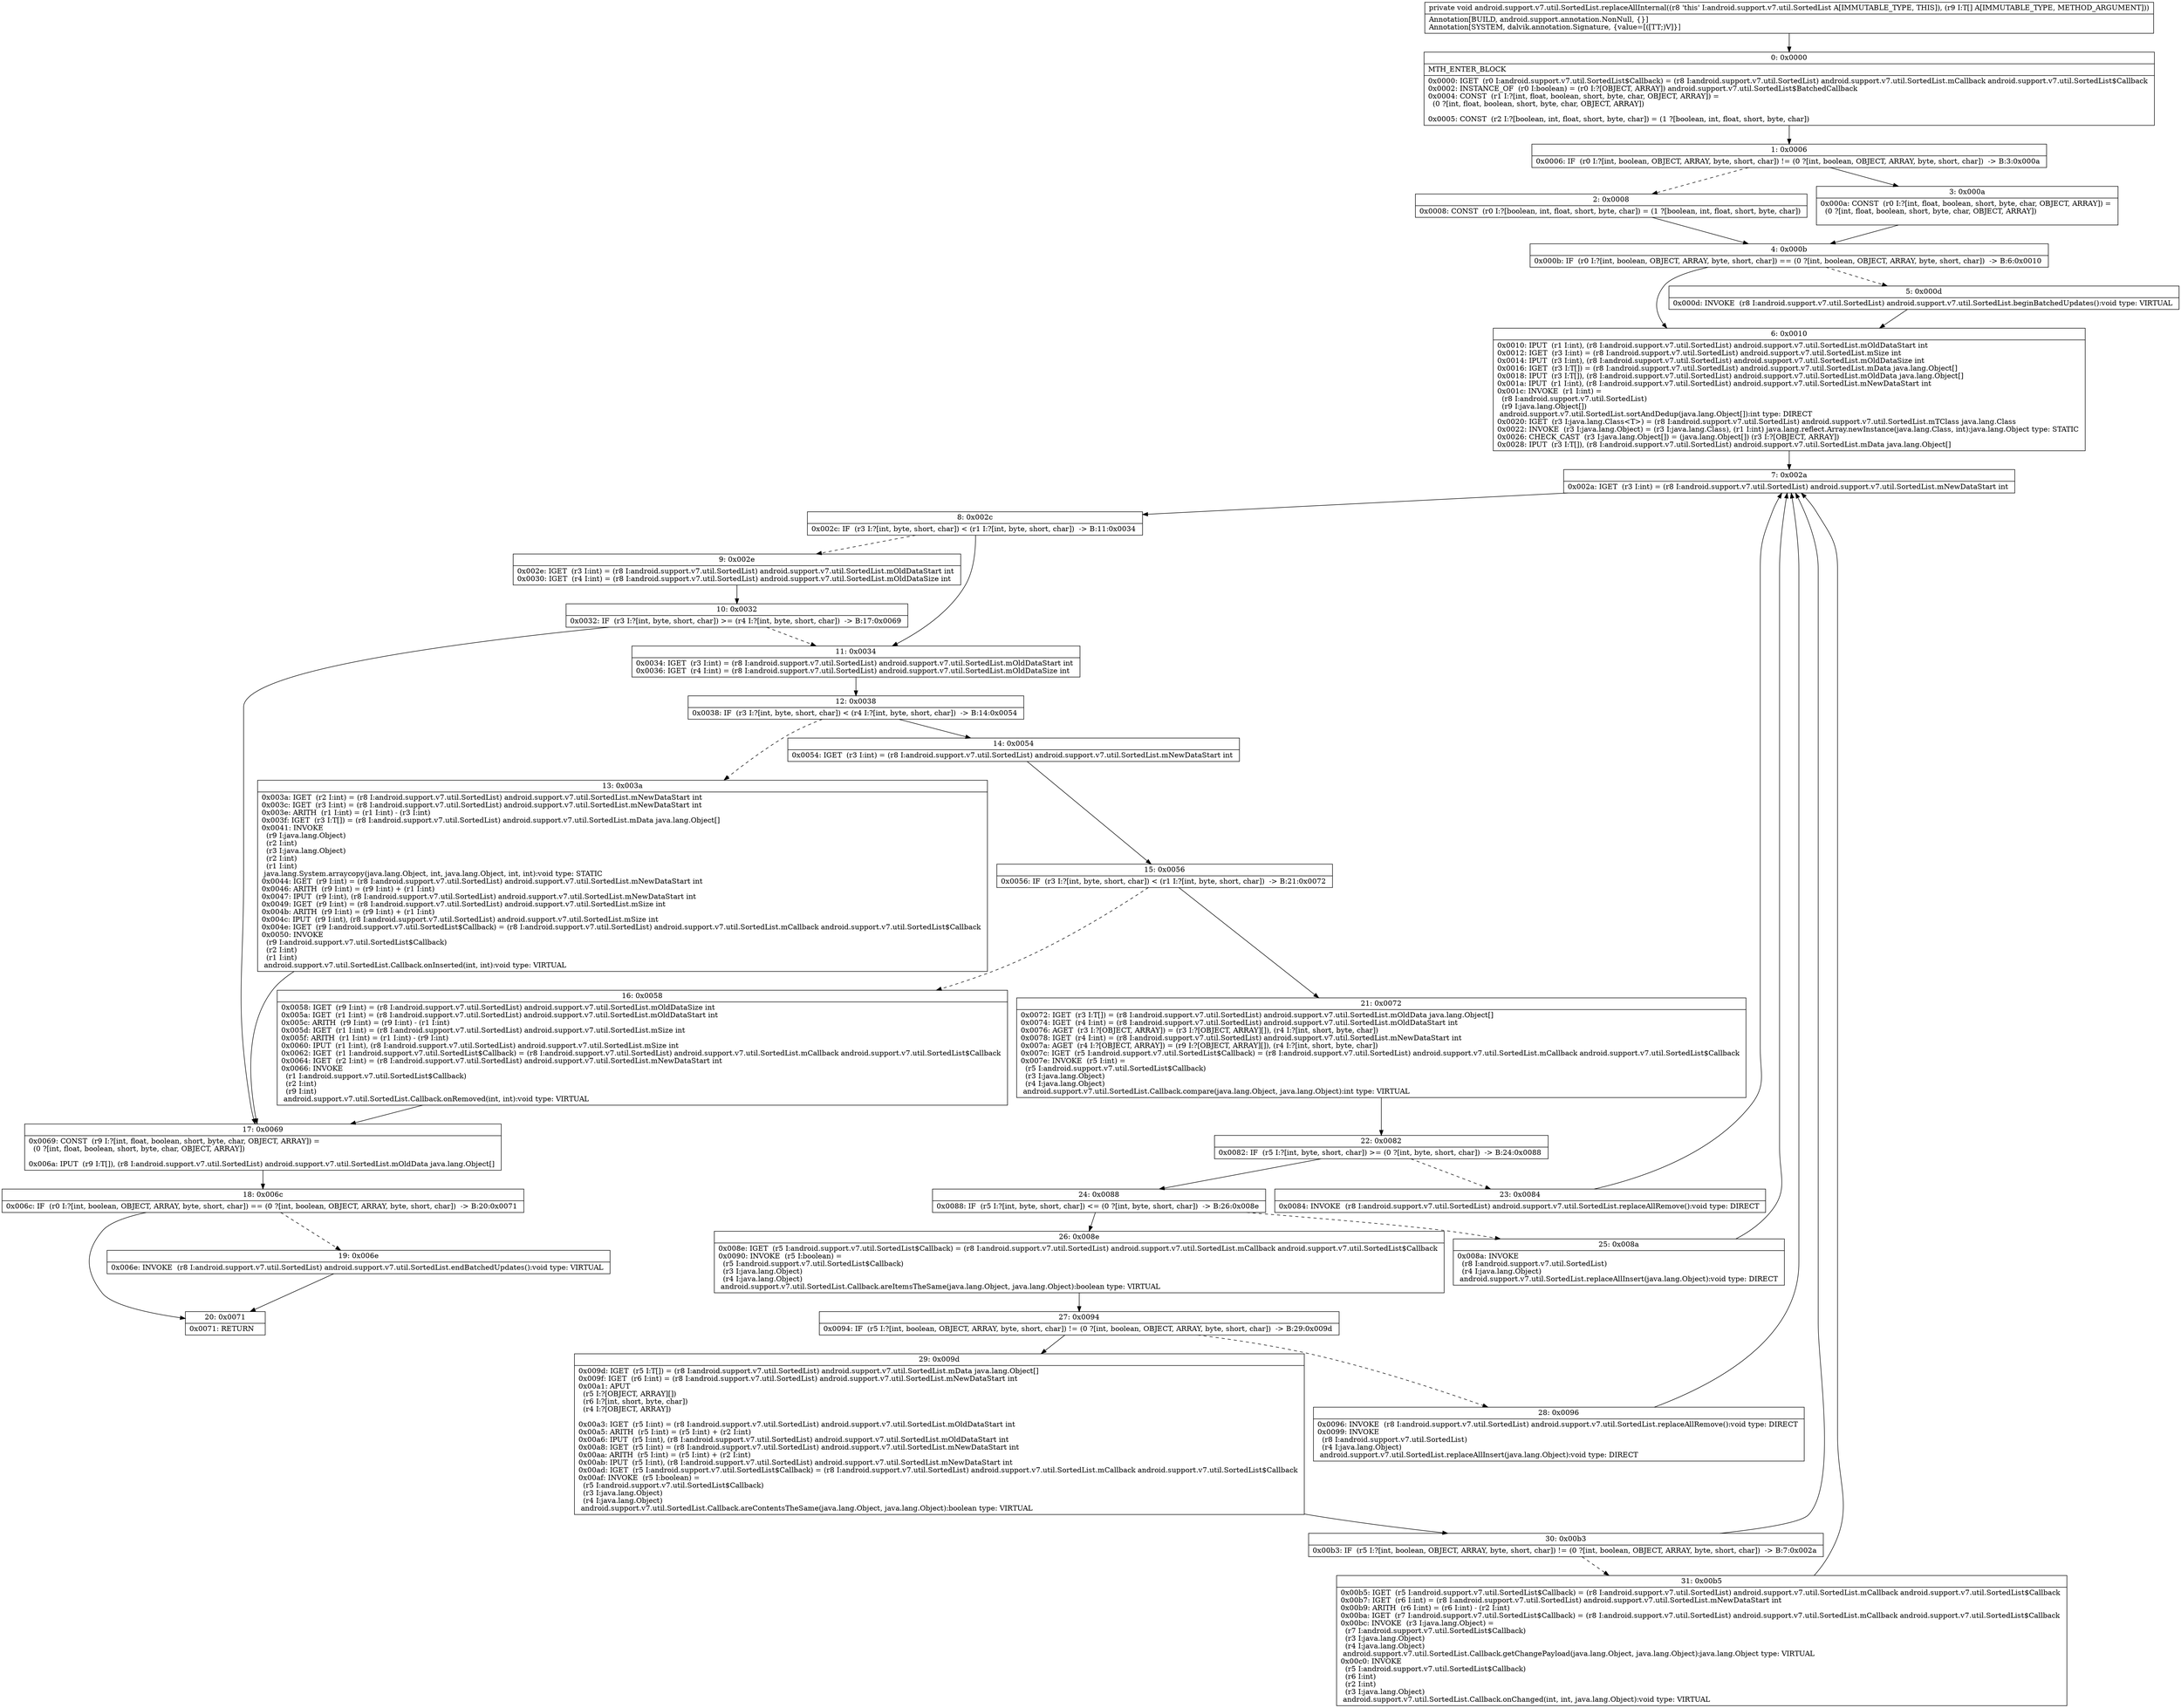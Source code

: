 digraph "CFG forandroid.support.v7.util.SortedList.replaceAllInternal([Ljava\/lang\/Object;)V" {
Node_0 [shape=record,label="{0\:\ 0x0000|MTH_ENTER_BLOCK\l|0x0000: IGET  (r0 I:android.support.v7.util.SortedList$Callback) = (r8 I:android.support.v7.util.SortedList) android.support.v7.util.SortedList.mCallback android.support.v7.util.SortedList$Callback \l0x0002: INSTANCE_OF  (r0 I:boolean) = (r0 I:?[OBJECT, ARRAY]) android.support.v7.util.SortedList$BatchedCallback \l0x0004: CONST  (r1 I:?[int, float, boolean, short, byte, char, OBJECT, ARRAY]) = \l  (0 ?[int, float, boolean, short, byte, char, OBJECT, ARRAY])\l \l0x0005: CONST  (r2 I:?[boolean, int, float, short, byte, char]) = (1 ?[boolean, int, float, short, byte, char]) \l}"];
Node_1 [shape=record,label="{1\:\ 0x0006|0x0006: IF  (r0 I:?[int, boolean, OBJECT, ARRAY, byte, short, char]) != (0 ?[int, boolean, OBJECT, ARRAY, byte, short, char])  \-\> B:3:0x000a \l}"];
Node_2 [shape=record,label="{2\:\ 0x0008|0x0008: CONST  (r0 I:?[boolean, int, float, short, byte, char]) = (1 ?[boolean, int, float, short, byte, char]) \l}"];
Node_3 [shape=record,label="{3\:\ 0x000a|0x000a: CONST  (r0 I:?[int, float, boolean, short, byte, char, OBJECT, ARRAY]) = \l  (0 ?[int, float, boolean, short, byte, char, OBJECT, ARRAY])\l \l}"];
Node_4 [shape=record,label="{4\:\ 0x000b|0x000b: IF  (r0 I:?[int, boolean, OBJECT, ARRAY, byte, short, char]) == (0 ?[int, boolean, OBJECT, ARRAY, byte, short, char])  \-\> B:6:0x0010 \l}"];
Node_5 [shape=record,label="{5\:\ 0x000d|0x000d: INVOKE  (r8 I:android.support.v7.util.SortedList) android.support.v7.util.SortedList.beginBatchedUpdates():void type: VIRTUAL \l}"];
Node_6 [shape=record,label="{6\:\ 0x0010|0x0010: IPUT  (r1 I:int), (r8 I:android.support.v7.util.SortedList) android.support.v7.util.SortedList.mOldDataStart int \l0x0012: IGET  (r3 I:int) = (r8 I:android.support.v7.util.SortedList) android.support.v7.util.SortedList.mSize int \l0x0014: IPUT  (r3 I:int), (r8 I:android.support.v7.util.SortedList) android.support.v7.util.SortedList.mOldDataSize int \l0x0016: IGET  (r3 I:T[]) = (r8 I:android.support.v7.util.SortedList) android.support.v7.util.SortedList.mData java.lang.Object[] \l0x0018: IPUT  (r3 I:T[]), (r8 I:android.support.v7.util.SortedList) android.support.v7.util.SortedList.mOldData java.lang.Object[] \l0x001a: IPUT  (r1 I:int), (r8 I:android.support.v7.util.SortedList) android.support.v7.util.SortedList.mNewDataStart int \l0x001c: INVOKE  (r1 I:int) = \l  (r8 I:android.support.v7.util.SortedList)\l  (r9 I:java.lang.Object[])\l android.support.v7.util.SortedList.sortAndDedup(java.lang.Object[]):int type: DIRECT \l0x0020: IGET  (r3 I:java.lang.Class\<T\>) = (r8 I:android.support.v7.util.SortedList) android.support.v7.util.SortedList.mTClass java.lang.Class \l0x0022: INVOKE  (r3 I:java.lang.Object) = (r3 I:java.lang.Class), (r1 I:int) java.lang.reflect.Array.newInstance(java.lang.Class, int):java.lang.Object type: STATIC \l0x0026: CHECK_CAST  (r3 I:java.lang.Object[]) = (java.lang.Object[]) (r3 I:?[OBJECT, ARRAY]) \l0x0028: IPUT  (r3 I:T[]), (r8 I:android.support.v7.util.SortedList) android.support.v7.util.SortedList.mData java.lang.Object[] \l}"];
Node_7 [shape=record,label="{7\:\ 0x002a|0x002a: IGET  (r3 I:int) = (r8 I:android.support.v7.util.SortedList) android.support.v7.util.SortedList.mNewDataStart int \l}"];
Node_8 [shape=record,label="{8\:\ 0x002c|0x002c: IF  (r3 I:?[int, byte, short, char]) \< (r1 I:?[int, byte, short, char])  \-\> B:11:0x0034 \l}"];
Node_9 [shape=record,label="{9\:\ 0x002e|0x002e: IGET  (r3 I:int) = (r8 I:android.support.v7.util.SortedList) android.support.v7.util.SortedList.mOldDataStart int \l0x0030: IGET  (r4 I:int) = (r8 I:android.support.v7.util.SortedList) android.support.v7.util.SortedList.mOldDataSize int \l}"];
Node_10 [shape=record,label="{10\:\ 0x0032|0x0032: IF  (r3 I:?[int, byte, short, char]) \>= (r4 I:?[int, byte, short, char])  \-\> B:17:0x0069 \l}"];
Node_11 [shape=record,label="{11\:\ 0x0034|0x0034: IGET  (r3 I:int) = (r8 I:android.support.v7.util.SortedList) android.support.v7.util.SortedList.mOldDataStart int \l0x0036: IGET  (r4 I:int) = (r8 I:android.support.v7.util.SortedList) android.support.v7.util.SortedList.mOldDataSize int \l}"];
Node_12 [shape=record,label="{12\:\ 0x0038|0x0038: IF  (r3 I:?[int, byte, short, char]) \< (r4 I:?[int, byte, short, char])  \-\> B:14:0x0054 \l}"];
Node_13 [shape=record,label="{13\:\ 0x003a|0x003a: IGET  (r2 I:int) = (r8 I:android.support.v7.util.SortedList) android.support.v7.util.SortedList.mNewDataStart int \l0x003c: IGET  (r3 I:int) = (r8 I:android.support.v7.util.SortedList) android.support.v7.util.SortedList.mNewDataStart int \l0x003e: ARITH  (r1 I:int) = (r1 I:int) \- (r3 I:int) \l0x003f: IGET  (r3 I:T[]) = (r8 I:android.support.v7.util.SortedList) android.support.v7.util.SortedList.mData java.lang.Object[] \l0x0041: INVOKE  \l  (r9 I:java.lang.Object)\l  (r2 I:int)\l  (r3 I:java.lang.Object)\l  (r2 I:int)\l  (r1 I:int)\l java.lang.System.arraycopy(java.lang.Object, int, java.lang.Object, int, int):void type: STATIC \l0x0044: IGET  (r9 I:int) = (r8 I:android.support.v7.util.SortedList) android.support.v7.util.SortedList.mNewDataStart int \l0x0046: ARITH  (r9 I:int) = (r9 I:int) + (r1 I:int) \l0x0047: IPUT  (r9 I:int), (r8 I:android.support.v7.util.SortedList) android.support.v7.util.SortedList.mNewDataStart int \l0x0049: IGET  (r9 I:int) = (r8 I:android.support.v7.util.SortedList) android.support.v7.util.SortedList.mSize int \l0x004b: ARITH  (r9 I:int) = (r9 I:int) + (r1 I:int) \l0x004c: IPUT  (r9 I:int), (r8 I:android.support.v7.util.SortedList) android.support.v7.util.SortedList.mSize int \l0x004e: IGET  (r9 I:android.support.v7.util.SortedList$Callback) = (r8 I:android.support.v7.util.SortedList) android.support.v7.util.SortedList.mCallback android.support.v7.util.SortedList$Callback \l0x0050: INVOKE  \l  (r9 I:android.support.v7.util.SortedList$Callback)\l  (r2 I:int)\l  (r1 I:int)\l android.support.v7.util.SortedList.Callback.onInserted(int, int):void type: VIRTUAL \l}"];
Node_14 [shape=record,label="{14\:\ 0x0054|0x0054: IGET  (r3 I:int) = (r8 I:android.support.v7.util.SortedList) android.support.v7.util.SortedList.mNewDataStart int \l}"];
Node_15 [shape=record,label="{15\:\ 0x0056|0x0056: IF  (r3 I:?[int, byte, short, char]) \< (r1 I:?[int, byte, short, char])  \-\> B:21:0x0072 \l}"];
Node_16 [shape=record,label="{16\:\ 0x0058|0x0058: IGET  (r9 I:int) = (r8 I:android.support.v7.util.SortedList) android.support.v7.util.SortedList.mOldDataSize int \l0x005a: IGET  (r1 I:int) = (r8 I:android.support.v7.util.SortedList) android.support.v7.util.SortedList.mOldDataStart int \l0x005c: ARITH  (r9 I:int) = (r9 I:int) \- (r1 I:int) \l0x005d: IGET  (r1 I:int) = (r8 I:android.support.v7.util.SortedList) android.support.v7.util.SortedList.mSize int \l0x005f: ARITH  (r1 I:int) = (r1 I:int) \- (r9 I:int) \l0x0060: IPUT  (r1 I:int), (r8 I:android.support.v7.util.SortedList) android.support.v7.util.SortedList.mSize int \l0x0062: IGET  (r1 I:android.support.v7.util.SortedList$Callback) = (r8 I:android.support.v7.util.SortedList) android.support.v7.util.SortedList.mCallback android.support.v7.util.SortedList$Callback \l0x0064: IGET  (r2 I:int) = (r8 I:android.support.v7.util.SortedList) android.support.v7.util.SortedList.mNewDataStart int \l0x0066: INVOKE  \l  (r1 I:android.support.v7.util.SortedList$Callback)\l  (r2 I:int)\l  (r9 I:int)\l android.support.v7.util.SortedList.Callback.onRemoved(int, int):void type: VIRTUAL \l}"];
Node_17 [shape=record,label="{17\:\ 0x0069|0x0069: CONST  (r9 I:?[int, float, boolean, short, byte, char, OBJECT, ARRAY]) = \l  (0 ?[int, float, boolean, short, byte, char, OBJECT, ARRAY])\l \l0x006a: IPUT  (r9 I:T[]), (r8 I:android.support.v7.util.SortedList) android.support.v7.util.SortedList.mOldData java.lang.Object[] \l}"];
Node_18 [shape=record,label="{18\:\ 0x006c|0x006c: IF  (r0 I:?[int, boolean, OBJECT, ARRAY, byte, short, char]) == (0 ?[int, boolean, OBJECT, ARRAY, byte, short, char])  \-\> B:20:0x0071 \l}"];
Node_19 [shape=record,label="{19\:\ 0x006e|0x006e: INVOKE  (r8 I:android.support.v7.util.SortedList) android.support.v7.util.SortedList.endBatchedUpdates():void type: VIRTUAL \l}"];
Node_20 [shape=record,label="{20\:\ 0x0071|0x0071: RETURN   \l}"];
Node_21 [shape=record,label="{21\:\ 0x0072|0x0072: IGET  (r3 I:T[]) = (r8 I:android.support.v7.util.SortedList) android.support.v7.util.SortedList.mOldData java.lang.Object[] \l0x0074: IGET  (r4 I:int) = (r8 I:android.support.v7.util.SortedList) android.support.v7.util.SortedList.mOldDataStart int \l0x0076: AGET  (r3 I:?[OBJECT, ARRAY]) = (r3 I:?[OBJECT, ARRAY][]), (r4 I:?[int, short, byte, char]) \l0x0078: IGET  (r4 I:int) = (r8 I:android.support.v7.util.SortedList) android.support.v7.util.SortedList.mNewDataStart int \l0x007a: AGET  (r4 I:?[OBJECT, ARRAY]) = (r9 I:?[OBJECT, ARRAY][]), (r4 I:?[int, short, byte, char]) \l0x007c: IGET  (r5 I:android.support.v7.util.SortedList$Callback) = (r8 I:android.support.v7.util.SortedList) android.support.v7.util.SortedList.mCallback android.support.v7.util.SortedList$Callback \l0x007e: INVOKE  (r5 I:int) = \l  (r5 I:android.support.v7.util.SortedList$Callback)\l  (r3 I:java.lang.Object)\l  (r4 I:java.lang.Object)\l android.support.v7.util.SortedList.Callback.compare(java.lang.Object, java.lang.Object):int type: VIRTUAL \l}"];
Node_22 [shape=record,label="{22\:\ 0x0082|0x0082: IF  (r5 I:?[int, byte, short, char]) \>= (0 ?[int, byte, short, char])  \-\> B:24:0x0088 \l}"];
Node_23 [shape=record,label="{23\:\ 0x0084|0x0084: INVOKE  (r8 I:android.support.v7.util.SortedList) android.support.v7.util.SortedList.replaceAllRemove():void type: DIRECT \l}"];
Node_24 [shape=record,label="{24\:\ 0x0088|0x0088: IF  (r5 I:?[int, byte, short, char]) \<= (0 ?[int, byte, short, char])  \-\> B:26:0x008e \l}"];
Node_25 [shape=record,label="{25\:\ 0x008a|0x008a: INVOKE  \l  (r8 I:android.support.v7.util.SortedList)\l  (r4 I:java.lang.Object)\l android.support.v7.util.SortedList.replaceAllInsert(java.lang.Object):void type: DIRECT \l}"];
Node_26 [shape=record,label="{26\:\ 0x008e|0x008e: IGET  (r5 I:android.support.v7.util.SortedList$Callback) = (r8 I:android.support.v7.util.SortedList) android.support.v7.util.SortedList.mCallback android.support.v7.util.SortedList$Callback \l0x0090: INVOKE  (r5 I:boolean) = \l  (r5 I:android.support.v7.util.SortedList$Callback)\l  (r3 I:java.lang.Object)\l  (r4 I:java.lang.Object)\l android.support.v7.util.SortedList.Callback.areItemsTheSame(java.lang.Object, java.lang.Object):boolean type: VIRTUAL \l}"];
Node_27 [shape=record,label="{27\:\ 0x0094|0x0094: IF  (r5 I:?[int, boolean, OBJECT, ARRAY, byte, short, char]) != (0 ?[int, boolean, OBJECT, ARRAY, byte, short, char])  \-\> B:29:0x009d \l}"];
Node_28 [shape=record,label="{28\:\ 0x0096|0x0096: INVOKE  (r8 I:android.support.v7.util.SortedList) android.support.v7.util.SortedList.replaceAllRemove():void type: DIRECT \l0x0099: INVOKE  \l  (r8 I:android.support.v7.util.SortedList)\l  (r4 I:java.lang.Object)\l android.support.v7.util.SortedList.replaceAllInsert(java.lang.Object):void type: DIRECT \l}"];
Node_29 [shape=record,label="{29\:\ 0x009d|0x009d: IGET  (r5 I:T[]) = (r8 I:android.support.v7.util.SortedList) android.support.v7.util.SortedList.mData java.lang.Object[] \l0x009f: IGET  (r6 I:int) = (r8 I:android.support.v7.util.SortedList) android.support.v7.util.SortedList.mNewDataStart int \l0x00a1: APUT  \l  (r5 I:?[OBJECT, ARRAY][])\l  (r6 I:?[int, short, byte, char])\l  (r4 I:?[OBJECT, ARRAY])\l \l0x00a3: IGET  (r5 I:int) = (r8 I:android.support.v7.util.SortedList) android.support.v7.util.SortedList.mOldDataStart int \l0x00a5: ARITH  (r5 I:int) = (r5 I:int) + (r2 I:int) \l0x00a6: IPUT  (r5 I:int), (r8 I:android.support.v7.util.SortedList) android.support.v7.util.SortedList.mOldDataStart int \l0x00a8: IGET  (r5 I:int) = (r8 I:android.support.v7.util.SortedList) android.support.v7.util.SortedList.mNewDataStart int \l0x00aa: ARITH  (r5 I:int) = (r5 I:int) + (r2 I:int) \l0x00ab: IPUT  (r5 I:int), (r8 I:android.support.v7.util.SortedList) android.support.v7.util.SortedList.mNewDataStart int \l0x00ad: IGET  (r5 I:android.support.v7.util.SortedList$Callback) = (r8 I:android.support.v7.util.SortedList) android.support.v7.util.SortedList.mCallback android.support.v7.util.SortedList$Callback \l0x00af: INVOKE  (r5 I:boolean) = \l  (r5 I:android.support.v7.util.SortedList$Callback)\l  (r3 I:java.lang.Object)\l  (r4 I:java.lang.Object)\l android.support.v7.util.SortedList.Callback.areContentsTheSame(java.lang.Object, java.lang.Object):boolean type: VIRTUAL \l}"];
Node_30 [shape=record,label="{30\:\ 0x00b3|0x00b3: IF  (r5 I:?[int, boolean, OBJECT, ARRAY, byte, short, char]) != (0 ?[int, boolean, OBJECT, ARRAY, byte, short, char])  \-\> B:7:0x002a \l}"];
Node_31 [shape=record,label="{31\:\ 0x00b5|0x00b5: IGET  (r5 I:android.support.v7.util.SortedList$Callback) = (r8 I:android.support.v7.util.SortedList) android.support.v7.util.SortedList.mCallback android.support.v7.util.SortedList$Callback \l0x00b7: IGET  (r6 I:int) = (r8 I:android.support.v7.util.SortedList) android.support.v7.util.SortedList.mNewDataStart int \l0x00b9: ARITH  (r6 I:int) = (r6 I:int) \- (r2 I:int) \l0x00ba: IGET  (r7 I:android.support.v7.util.SortedList$Callback) = (r8 I:android.support.v7.util.SortedList) android.support.v7.util.SortedList.mCallback android.support.v7.util.SortedList$Callback \l0x00bc: INVOKE  (r3 I:java.lang.Object) = \l  (r7 I:android.support.v7.util.SortedList$Callback)\l  (r3 I:java.lang.Object)\l  (r4 I:java.lang.Object)\l android.support.v7.util.SortedList.Callback.getChangePayload(java.lang.Object, java.lang.Object):java.lang.Object type: VIRTUAL \l0x00c0: INVOKE  \l  (r5 I:android.support.v7.util.SortedList$Callback)\l  (r6 I:int)\l  (r2 I:int)\l  (r3 I:java.lang.Object)\l android.support.v7.util.SortedList.Callback.onChanged(int, int, java.lang.Object):void type: VIRTUAL \l}"];
MethodNode[shape=record,label="{private void android.support.v7.util.SortedList.replaceAllInternal((r8 'this' I:android.support.v7.util.SortedList A[IMMUTABLE_TYPE, THIS]), (r9 I:T[] A[IMMUTABLE_TYPE, METHOD_ARGUMENT]))  | Annotation[BUILD, android.support.annotation.NonNull, \{\}]\lAnnotation[SYSTEM, dalvik.annotation.Signature, \{value=[([TT;)V]\}]\l}"];
MethodNode -> Node_0;
Node_0 -> Node_1;
Node_1 -> Node_2[style=dashed];
Node_1 -> Node_3;
Node_2 -> Node_4;
Node_3 -> Node_4;
Node_4 -> Node_5[style=dashed];
Node_4 -> Node_6;
Node_5 -> Node_6;
Node_6 -> Node_7;
Node_7 -> Node_8;
Node_8 -> Node_9[style=dashed];
Node_8 -> Node_11;
Node_9 -> Node_10;
Node_10 -> Node_11[style=dashed];
Node_10 -> Node_17;
Node_11 -> Node_12;
Node_12 -> Node_13[style=dashed];
Node_12 -> Node_14;
Node_13 -> Node_17;
Node_14 -> Node_15;
Node_15 -> Node_16[style=dashed];
Node_15 -> Node_21;
Node_16 -> Node_17;
Node_17 -> Node_18;
Node_18 -> Node_19[style=dashed];
Node_18 -> Node_20;
Node_19 -> Node_20;
Node_21 -> Node_22;
Node_22 -> Node_23[style=dashed];
Node_22 -> Node_24;
Node_23 -> Node_7;
Node_24 -> Node_25[style=dashed];
Node_24 -> Node_26;
Node_25 -> Node_7;
Node_26 -> Node_27;
Node_27 -> Node_28[style=dashed];
Node_27 -> Node_29;
Node_28 -> Node_7;
Node_29 -> Node_30;
Node_30 -> Node_7;
Node_30 -> Node_31[style=dashed];
Node_31 -> Node_7;
}

